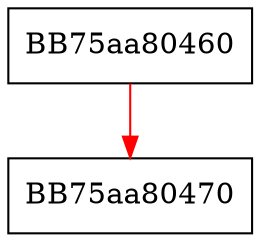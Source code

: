 digraph borrow_swap_space {
  node [shape="box"];
  graph [splines=ortho];
  BB75aa80460 -> BB75aa80470 [color="red"];
}